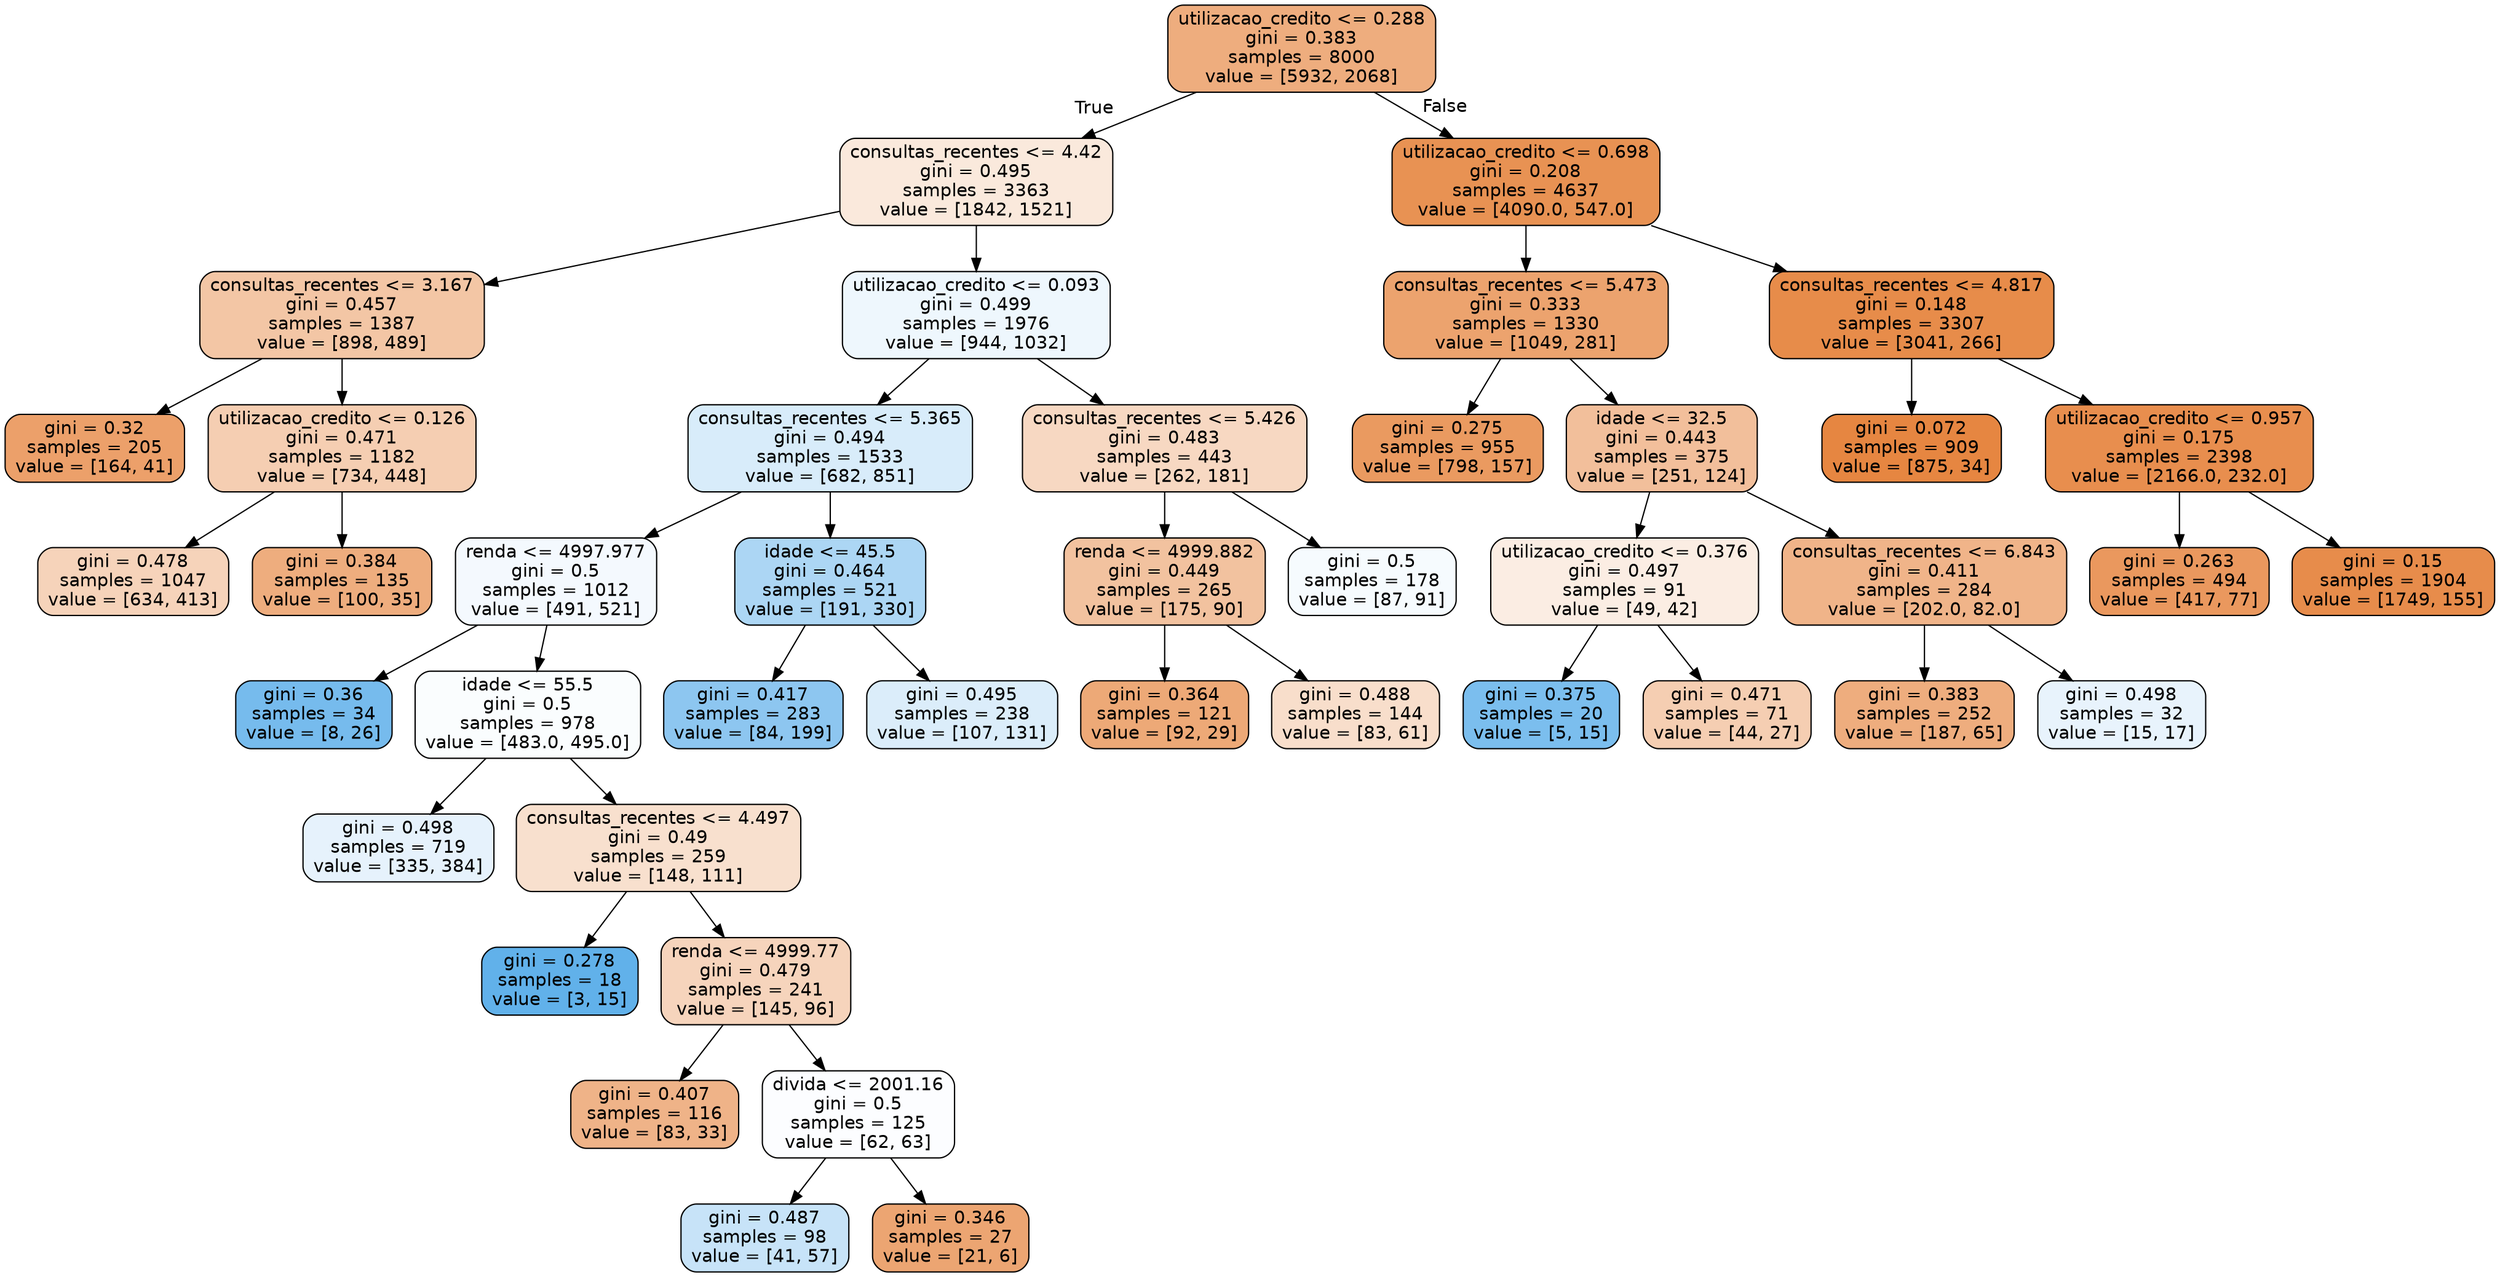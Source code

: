 digraph Tree {
node [shape=box, style="filled, rounded", color="black", fontname="helvetica"] ;
edge [fontname="helvetica"] ;
0 [label="utilizacao_credito <= 0.288\ngini = 0.383\nsamples = 8000\nvalue = [5932, 2068]", fillcolor="#eead7e"] ;
1 [label="consultas_recentes <= 4.42\ngini = 0.495\nsamples = 3363\nvalue = [1842, 1521]", fillcolor="#fae9dc"] ;
0 -> 1 [labeldistance=2.5, labelangle=45, headlabel="True"] ;
2 [label="consultas_recentes <= 3.167\ngini = 0.457\nsamples = 1387\nvalue = [898, 489]", fillcolor="#f3c6a5"] ;
1 -> 2 ;
3 [label="gini = 0.32\nsamples = 205\nvalue = [164, 41]", fillcolor="#eca06a"] ;
2 -> 3 ;
4 [label="utilizacao_credito <= 0.126\ngini = 0.471\nsamples = 1182\nvalue = [734, 448]", fillcolor="#f5ceb2"] ;
2 -> 4 ;
5 [label="gini = 0.478\nsamples = 1047\nvalue = [634, 413]", fillcolor="#f6d3ba"] ;
4 -> 5 ;
6 [label="gini = 0.384\nsamples = 135\nvalue = [100, 35]", fillcolor="#eead7e"] ;
4 -> 6 ;
7 [label="utilizacao_credito <= 0.093\ngini = 0.499\nsamples = 1976\nvalue = [944, 1032]", fillcolor="#eef7fd"] ;
1 -> 7 ;
8 [label="consultas_recentes <= 5.365\ngini = 0.494\nsamples = 1533\nvalue = [682, 851]", fillcolor="#d8ecfa"] ;
7 -> 8 ;
9 [label="renda <= 4997.977\ngini = 0.5\nsamples = 1012\nvalue = [491, 521]", fillcolor="#f4f9fe"] ;
8 -> 9 ;
10 [label="gini = 0.36\nsamples = 34\nvalue = [8, 26]", fillcolor="#76bbed"] ;
9 -> 10 ;
11 [label="idade <= 55.5\ngini = 0.5\nsamples = 978\nvalue = [483.0, 495.0]", fillcolor="#fafdfe"] ;
9 -> 11 ;
12 [label="gini = 0.498\nsamples = 719\nvalue = [335, 384]", fillcolor="#e6f2fc"] ;
11 -> 12 ;
13 [label="consultas_recentes <= 4.497\ngini = 0.49\nsamples = 259\nvalue = [148, 111]", fillcolor="#f8e0ce"] ;
11 -> 13 ;
14 [label="gini = 0.278\nsamples = 18\nvalue = [3, 15]", fillcolor="#61b1ea"] ;
13 -> 14 ;
15 [label="renda <= 4999.77\ngini = 0.479\nsamples = 241\nvalue = [145, 96]", fillcolor="#f6d4bc"] ;
13 -> 15 ;
16 [label="gini = 0.407\nsamples = 116\nvalue = [83, 33]", fillcolor="#efb388"] ;
15 -> 16 ;
17 [label="divida <= 2001.16\ngini = 0.5\nsamples = 125\nvalue = [62, 63]", fillcolor="#fcfdff"] ;
15 -> 17 ;
18 [label="gini = 0.487\nsamples = 98\nvalue = [41, 57]", fillcolor="#c7e3f8"] ;
17 -> 18 ;
19 [label="gini = 0.346\nsamples = 27\nvalue = [21, 6]", fillcolor="#eca572"] ;
17 -> 19 ;
20 [label="idade <= 45.5\ngini = 0.464\nsamples = 521\nvalue = [191, 330]", fillcolor="#acd6f4"] ;
8 -> 20 ;
21 [label="gini = 0.417\nsamples = 283\nvalue = [84, 199]", fillcolor="#8dc6f0"] ;
20 -> 21 ;
22 [label="gini = 0.495\nsamples = 238\nvalue = [107, 131]", fillcolor="#dbedfa"] ;
20 -> 22 ;
23 [label="consultas_recentes <= 5.426\ngini = 0.483\nsamples = 443\nvalue = [262, 181]", fillcolor="#f7d8c2"] ;
7 -> 23 ;
24 [label="renda <= 4999.882\ngini = 0.449\nsamples = 265\nvalue = [175, 90]", fillcolor="#f2c29f"] ;
23 -> 24 ;
25 [label="gini = 0.364\nsamples = 121\nvalue = [92, 29]", fillcolor="#eda977"] ;
24 -> 25 ;
26 [label="gini = 0.488\nsamples = 144\nvalue = [83, 61]", fillcolor="#f8decb"] ;
24 -> 26 ;
27 [label="gini = 0.5\nsamples = 178\nvalue = [87, 91]", fillcolor="#f6fbfe"] ;
23 -> 27 ;
28 [label="utilizacao_credito <= 0.698\ngini = 0.208\nsamples = 4637\nvalue = [4090.0, 547.0]", fillcolor="#e89253"] ;
0 -> 28 [labeldistance=2.5, labelangle=-45, headlabel="False"] ;
29 [label="consultas_recentes <= 5.473\ngini = 0.333\nsamples = 1330\nvalue = [1049, 281]", fillcolor="#eca36e"] ;
28 -> 29 ;
30 [label="gini = 0.275\nsamples = 955\nvalue = [798, 157]", fillcolor="#ea9a60"] ;
29 -> 30 ;
31 [label="idade <= 32.5\ngini = 0.443\nsamples = 375\nvalue = [251, 124]", fillcolor="#f2bf9b"] ;
29 -> 31 ;
32 [label="utilizacao_credito <= 0.376\ngini = 0.497\nsamples = 91\nvalue = [49, 42]", fillcolor="#fbede3"] ;
31 -> 32 ;
33 [label="gini = 0.375\nsamples = 20\nvalue = [5, 15]", fillcolor="#7bbeee"] ;
32 -> 33 ;
34 [label="gini = 0.471\nsamples = 71\nvalue = [44, 27]", fillcolor="#f5ceb2"] ;
32 -> 34 ;
35 [label="consultas_recentes <= 6.843\ngini = 0.411\nsamples = 284\nvalue = [202.0, 82.0]", fillcolor="#f0b489"] ;
31 -> 35 ;
36 [label="gini = 0.383\nsamples = 252\nvalue = [187, 65]", fillcolor="#eead7e"] ;
35 -> 36 ;
37 [label="gini = 0.498\nsamples = 32\nvalue = [15, 17]", fillcolor="#e8f3fc"] ;
35 -> 37 ;
38 [label="consultas_recentes <= 4.817\ngini = 0.148\nsamples = 3307\nvalue = [3041, 266]", fillcolor="#e78c4a"] ;
28 -> 38 ;
39 [label="gini = 0.072\nsamples = 909\nvalue = [875, 34]", fillcolor="#e68641"] ;
38 -> 39 ;
40 [label="utilizacao_credito <= 0.957\ngini = 0.175\nsamples = 2398\nvalue = [2166.0, 232.0]", fillcolor="#e88e4e"] ;
38 -> 40 ;
41 [label="gini = 0.263\nsamples = 494\nvalue = [417, 77]", fillcolor="#ea985e"] ;
40 -> 41 ;
42 [label="gini = 0.15\nsamples = 1904\nvalue = [1749, 155]", fillcolor="#e78c4b"] ;
40 -> 42 ;
}